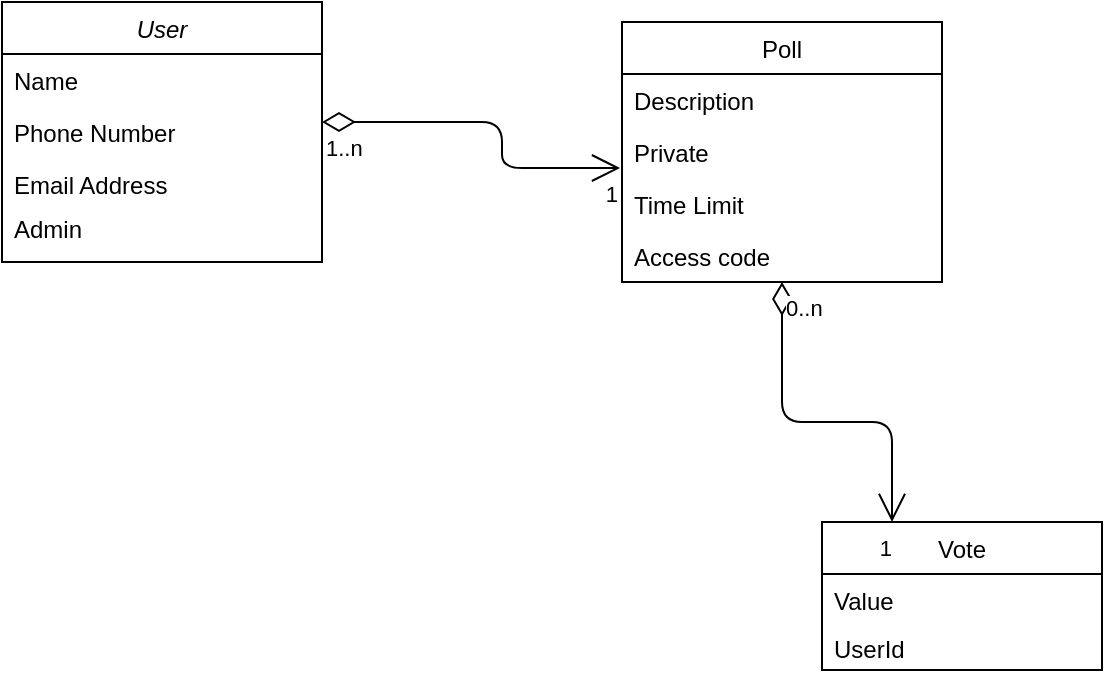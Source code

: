 <mxfile version="13.6.9" type="github">
  <diagram id="C5RBs43oDa-KdzZeNtuy" name="Page-1">
    <mxGraphModel dx="1186" dy="727" grid="1" gridSize="10" guides="1" tooltips="1" connect="1" arrows="1" fold="1" page="1" pageScale="1" pageWidth="827" pageHeight="1169" math="0" shadow="0">
      <root>
        <mxCell id="WIyWlLk6GJQsqaUBKTNV-0" />
        <mxCell id="WIyWlLk6GJQsqaUBKTNV-1" parent="WIyWlLk6GJQsqaUBKTNV-0" />
        <mxCell id="zkfFHV4jXpPFQw0GAbJ--0" value="User" style="swimlane;fontStyle=2;align=center;verticalAlign=top;childLayout=stackLayout;horizontal=1;startSize=26;horizontalStack=0;resizeParent=1;resizeLast=0;collapsible=1;marginBottom=0;rounded=0;shadow=0;strokeWidth=1;" parent="WIyWlLk6GJQsqaUBKTNV-1" vertex="1">
          <mxGeometry x="70" y="40" width="160" height="130" as="geometry">
            <mxRectangle x="230" y="140" width="160" height="26" as="alternateBounds" />
          </mxGeometry>
        </mxCell>
        <mxCell id="zkfFHV4jXpPFQw0GAbJ--1" value="Name" style="text;align=left;verticalAlign=top;spacingLeft=4;spacingRight=4;overflow=hidden;rotatable=0;points=[[0,0.5],[1,0.5]];portConstraint=eastwest;" parent="zkfFHV4jXpPFQw0GAbJ--0" vertex="1">
          <mxGeometry y="26" width="160" height="26" as="geometry" />
        </mxCell>
        <mxCell id="zkfFHV4jXpPFQw0GAbJ--2" value="Phone Number" style="text;align=left;verticalAlign=top;spacingLeft=4;spacingRight=4;overflow=hidden;rotatable=0;points=[[0,0.5],[1,0.5]];portConstraint=eastwest;rounded=0;shadow=0;html=0;" parent="zkfFHV4jXpPFQw0GAbJ--0" vertex="1">
          <mxGeometry y="52" width="160" height="26" as="geometry" />
        </mxCell>
        <mxCell id="zkfFHV4jXpPFQw0GAbJ--3" value="Email Address" style="text;align=left;verticalAlign=top;spacingLeft=4;spacingRight=4;overflow=hidden;rotatable=0;points=[[0,0.5],[1,0.5]];portConstraint=eastwest;rounded=0;shadow=0;html=0;" parent="zkfFHV4jXpPFQw0GAbJ--0" vertex="1">
          <mxGeometry y="78" width="160" height="22" as="geometry" />
        </mxCell>
        <mxCell id="oB9n6B82O5-6xETH8oqq-14" value="Admin" style="text;align=left;verticalAlign=top;spacingLeft=4;spacingRight=4;overflow=hidden;rotatable=0;points=[[0,0.5],[1,0.5]];portConstraint=eastwest;rounded=0;shadow=0;html=0;" parent="zkfFHV4jXpPFQw0GAbJ--0" vertex="1">
          <mxGeometry y="100" width="160" height="22" as="geometry" />
        </mxCell>
        <mxCell id="oB9n6B82O5-6xETH8oqq-6" value="" style="endArrow=open;html=1;endSize=12;startArrow=diamondThin;startSize=14;startFill=0;edgeStyle=orthogonalEdgeStyle;entryX=0.25;entryY=0;entryDx=0;entryDy=0;exitX=0.5;exitY=1;exitDx=0;exitDy=0;" parent="WIyWlLk6GJQsqaUBKTNV-1" source="zkfFHV4jXpPFQw0GAbJ--17" target="oB9n6B82O5-6xETH8oqq-0" edge="1">
          <mxGeometry relative="1" as="geometry">
            <mxPoint x="590" y="300" as="sourcePoint" />
            <mxPoint x="720" y="190" as="targetPoint" />
            <Array as="points">
              <mxPoint x="460" y="250" />
              <mxPoint x="515" y="250" />
            </Array>
          </mxGeometry>
        </mxCell>
        <mxCell id="oB9n6B82O5-6xETH8oqq-7" value="0..n" style="edgeLabel;resizable=0;html=1;align=left;verticalAlign=top;" parent="oB9n6B82O5-6xETH8oqq-6" connectable="0" vertex="1">
          <mxGeometry x="-1" relative="1" as="geometry" />
        </mxCell>
        <mxCell id="oB9n6B82O5-6xETH8oqq-8" value="1" style="edgeLabel;resizable=0;html=1;align=right;verticalAlign=top;" parent="oB9n6B82O5-6xETH8oqq-6" connectable="0" vertex="1">
          <mxGeometry x="1" relative="1" as="geometry" />
        </mxCell>
        <mxCell id="oB9n6B82O5-6xETH8oqq-9" value="" style="endArrow=open;html=1;endSize=12;startArrow=diamondThin;startSize=14;startFill=0;edgeStyle=orthogonalEdgeStyle;entryX=-0.006;entryY=0.808;entryDx=0;entryDy=0;entryPerimeter=0;" parent="WIyWlLk6GJQsqaUBKTNV-1" edge="1">
          <mxGeometry relative="1" as="geometry">
            <mxPoint x="230" y="100" as="sourcePoint" />
            <mxPoint x="379.04" y="123.008" as="targetPoint" />
            <Array as="points">
              <mxPoint x="320" y="100" />
              <mxPoint x="320" y="123" />
            </Array>
          </mxGeometry>
        </mxCell>
        <mxCell id="oB9n6B82O5-6xETH8oqq-10" value="1..n" style="edgeLabel;resizable=0;html=1;align=left;verticalAlign=top;" parent="oB9n6B82O5-6xETH8oqq-9" connectable="0" vertex="1">
          <mxGeometry x="-1" relative="1" as="geometry" />
        </mxCell>
        <mxCell id="oB9n6B82O5-6xETH8oqq-11" value="1" style="edgeLabel;resizable=0;html=1;align=right;verticalAlign=top;" parent="oB9n6B82O5-6xETH8oqq-9" connectable="0" vertex="1">
          <mxGeometry x="1" relative="1" as="geometry" />
        </mxCell>
        <mxCell id="zkfFHV4jXpPFQw0GAbJ--17" value="Poll" style="swimlane;fontStyle=0;align=center;verticalAlign=top;childLayout=stackLayout;horizontal=1;startSize=26;horizontalStack=0;resizeParent=1;resizeLast=0;collapsible=1;marginBottom=0;rounded=0;shadow=0;strokeWidth=1;" parent="WIyWlLk6GJQsqaUBKTNV-1" vertex="1">
          <mxGeometry x="380" y="50" width="160" height="130" as="geometry">
            <mxRectangle x="550" y="140" width="160" height="26" as="alternateBounds" />
          </mxGeometry>
        </mxCell>
        <mxCell id="oB9n6B82O5-6xETH8oqq-13" value="Description" style="text;align=left;verticalAlign=top;spacingLeft=4;spacingRight=4;overflow=hidden;rotatable=0;points=[[0,0.5],[1,0.5]];portConstraint=eastwest;" parent="zkfFHV4jXpPFQw0GAbJ--17" vertex="1">
          <mxGeometry y="26" width="160" height="26" as="geometry" />
        </mxCell>
        <mxCell id="oB9n6B82O5-6xETH8oqq-12" value="Private" style="text;align=left;verticalAlign=top;spacingLeft=4;spacingRight=4;overflow=hidden;rotatable=0;points=[[0,0.5],[1,0.5]];portConstraint=eastwest;" parent="zkfFHV4jXpPFQw0GAbJ--17" vertex="1">
          <mxGeometry y="52" width="160" height="26" as="geometry" />
        </mxCell>
        <mxCell id="oB9n6B82O5-6xETH8oqq-15" value="Time Limit&#xa;" style="text;align=left;verticalAlign=top;spacingLeft=4;spacingRight=4;overflow=hidden;rotatable=0;points=[[0,0.5],[1,0.5]];portConstraint=eastwest;" parent="zkfFHV4jXpPFQw0GAbJ--17" vertex="1">
          <mxGeometry y="78" width="160" height="26" as="geometry" />
        </mxCell>
        <mxCell id="oB9n6B82O5-6xETH8oqq-17" value="Access code" style="text;align=left;verticalAlign=top;spacingLeft=4;spacingRight=4;overflow=hidden;rotatable=0;points=[[0,0.5],[1,0.5]];portConstraint=eastwest;" parent="zkfFHV4jXpPFQw0GAbJ--17" vertex="1">
          <mxGeometry y="104" width="160" height="26" as="geometry" />
        </mxCell>
        <mxCell id="oB9n6B82O5-6xETH8oqq-0" value="Vote" style="swimlane;fontStyle=0;childLayout=stackLayout;horizontal=1;startSize=26;fillColor=none;horizontalStack=0;resizeParent=1;resizeParentMax=0;resizeLast=0;collapsible=1;marginBottom=0;" parent="WIyWlLk6GJQsqaUBKTNV-1" vertex="1">
          <mxGeometry x="480" y="300" width="140" height="74" as="geometry" />
        </mxCell>
        <mxCell id="hXLZhd4-AniMYX_J1uz3-0" value="Value" style="text;strokeColor=none;fillColor=none;align=left;verticalAlign=top;spacingLeft=4;spacingRight=4;overflow=hidden;rotatable=0;points=[[0,0.5],[1,0.5]];portConstraint=eastwest;" parent="oB9n6B82O5-6xETH8oqq-0" vertex="1">
          <mxGeometry y="26" width="140" height="24" as="geometry" />
        </mxCell>
        <mxCell id="R3ezPP2C-Xc0fr7jMl81-0" value="UserId" style="text;strokeColor=none;fillColor=none;align=left;verticalAlign=top;spacingLeft=4;spacingRight=4;overflow=hidden;rotatable=0;points=[[0,0.5],[1,0.5]];portConstraint=eastwest;" parent="oB9n6B82O5-6xETH8oqq-0" vertex="1">
          <mxGeometry y="50" width="140" height="24" as="geometry" />
        </mxCell>
      </root>
    </mxGraphModel>
  </diagram>
</mxfile>
